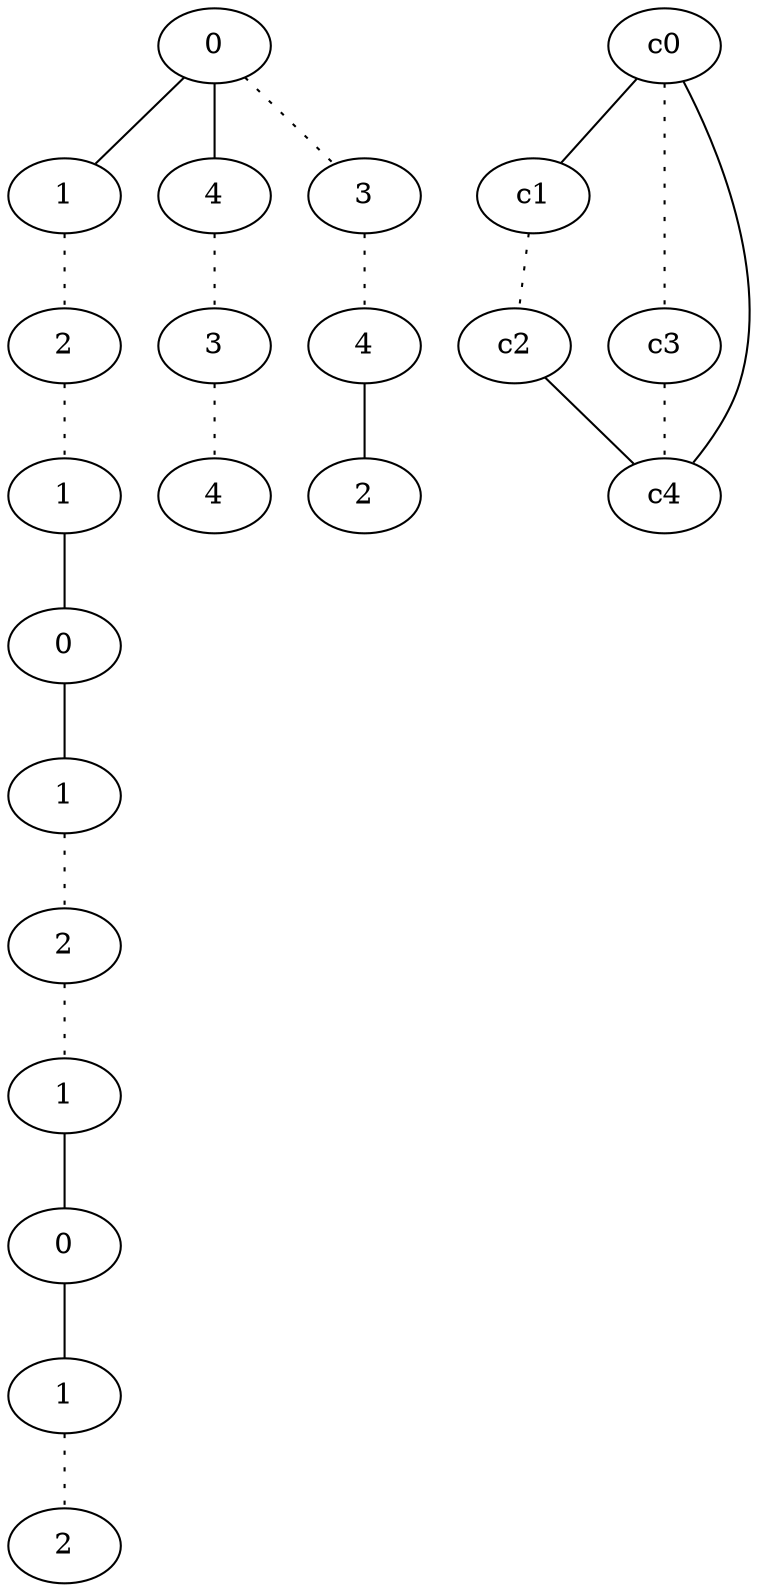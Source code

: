 graph {
a0[label=0];
a1[label=1];
a2[label=2];
a3[label=1];
a4[label=0];
a5[label=1];
a6[label=2];
a7[label=1];
a8[label=0];
a9[label=1];
a10[label=2];
a11[label=4];
a12[label=3];
a13[label=4];
a14[label=3];
a15[label=4];
a16[label=2];
a0 -- a1;
a0 -- a11;
a0 -- a14 [style=dotted];
a1 -- a2 [style=dotted];
a2 -- a3 [style=dotted];
a3 -- a4;
a4 -- a5;
a5 -- a6 [style=dotted];
a6 -- a7 [style=dotted];
a7 -- a8;
a8 -- a9;
a9 -- a10 [style=dotted];
a11 -- a12 [style=dotted];
a12 -- a13 [style=dotted];
a14 -- a15 [style=dotted];
a15 -- a16;
c0 -- c1;
c0 -- c3 [style=dotted];
c0 -- c4;
c1 -- c2 [style=dotted];
c2 -- c4;
c3 -- c4 [style=dotted];
}
